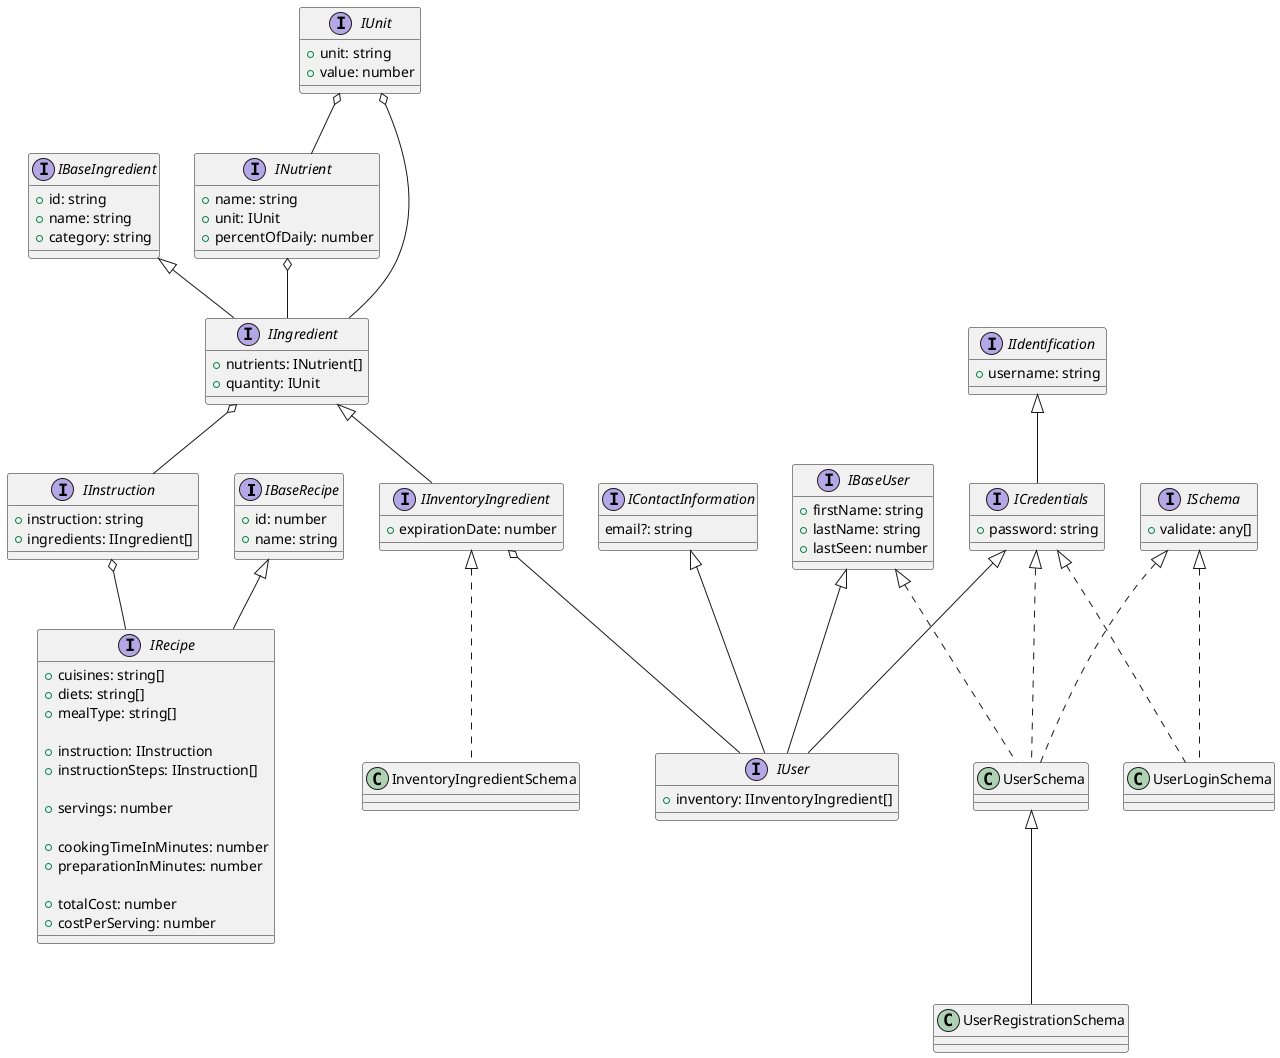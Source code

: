 @startuml

interface IBaseRecipe {
    + id: number
    + name: string
}

interface IRecipe extends IBaseRecipe {
    + cuisines: string[]
    + diets: string[] 
    + mealType: string[]

    + instruction: IInstruction
    + instructionSteps: IInstruction[]
    
    + servings: number
    
    + cookingTimeInMinutes: number
    + preparationInMinutes: number
    
    + totalCost: number
    + costPerServing: number
}

IInstruction o-- IRecipe

interface IInstruction {
    + instruction: string
    + ingredients: IIngredient[]
}

IIngredient o-- IInstruction

interface IBaseUser {
    + firstName: string
    + lastName: string
    + lastSeen: number
}

interface IIdentification {
    + username: string
}

interface IContactInformation {
    email?: string
}

interface ICredentials extends IIdentification {
    + password: string
}

interface IBaseIngredient {
    + id: string
    + name: string
    + category: string
}

interface IIngredient extends IBaseIngredient {
    + nutrients: INutrient[]
    + quantity: IUnit
}

IUnit o-- IIngredient

interface IInventoryIngredient extends IIngredient {
    + expirationDate: number
}

interface INutrient {
    + name: string
    + unit: IUnit
    + percentOfDaily: number
}

interface IUnit {
    + unit: string
    + value: number
}

interface IUser extends IBaseUser, ICredentials, IContactInformation {
    + inventory: IInventoryIngredient[]
}

interface ISchema {
    + validate: any[]
}

class UserLoginSchema implements ICredentials, ISchema {}
class UserRegistrationSchema extends UserSchema {}
class UserSchema implements ICredentials, IBaseUser, ISchema {}
class InventoryIngredientSchema implements IInventoryIngredient {}

IInventoryIngredient o-- IUser
INutrient o-- IIngredient
IUnit o-- INutrient

@enduml